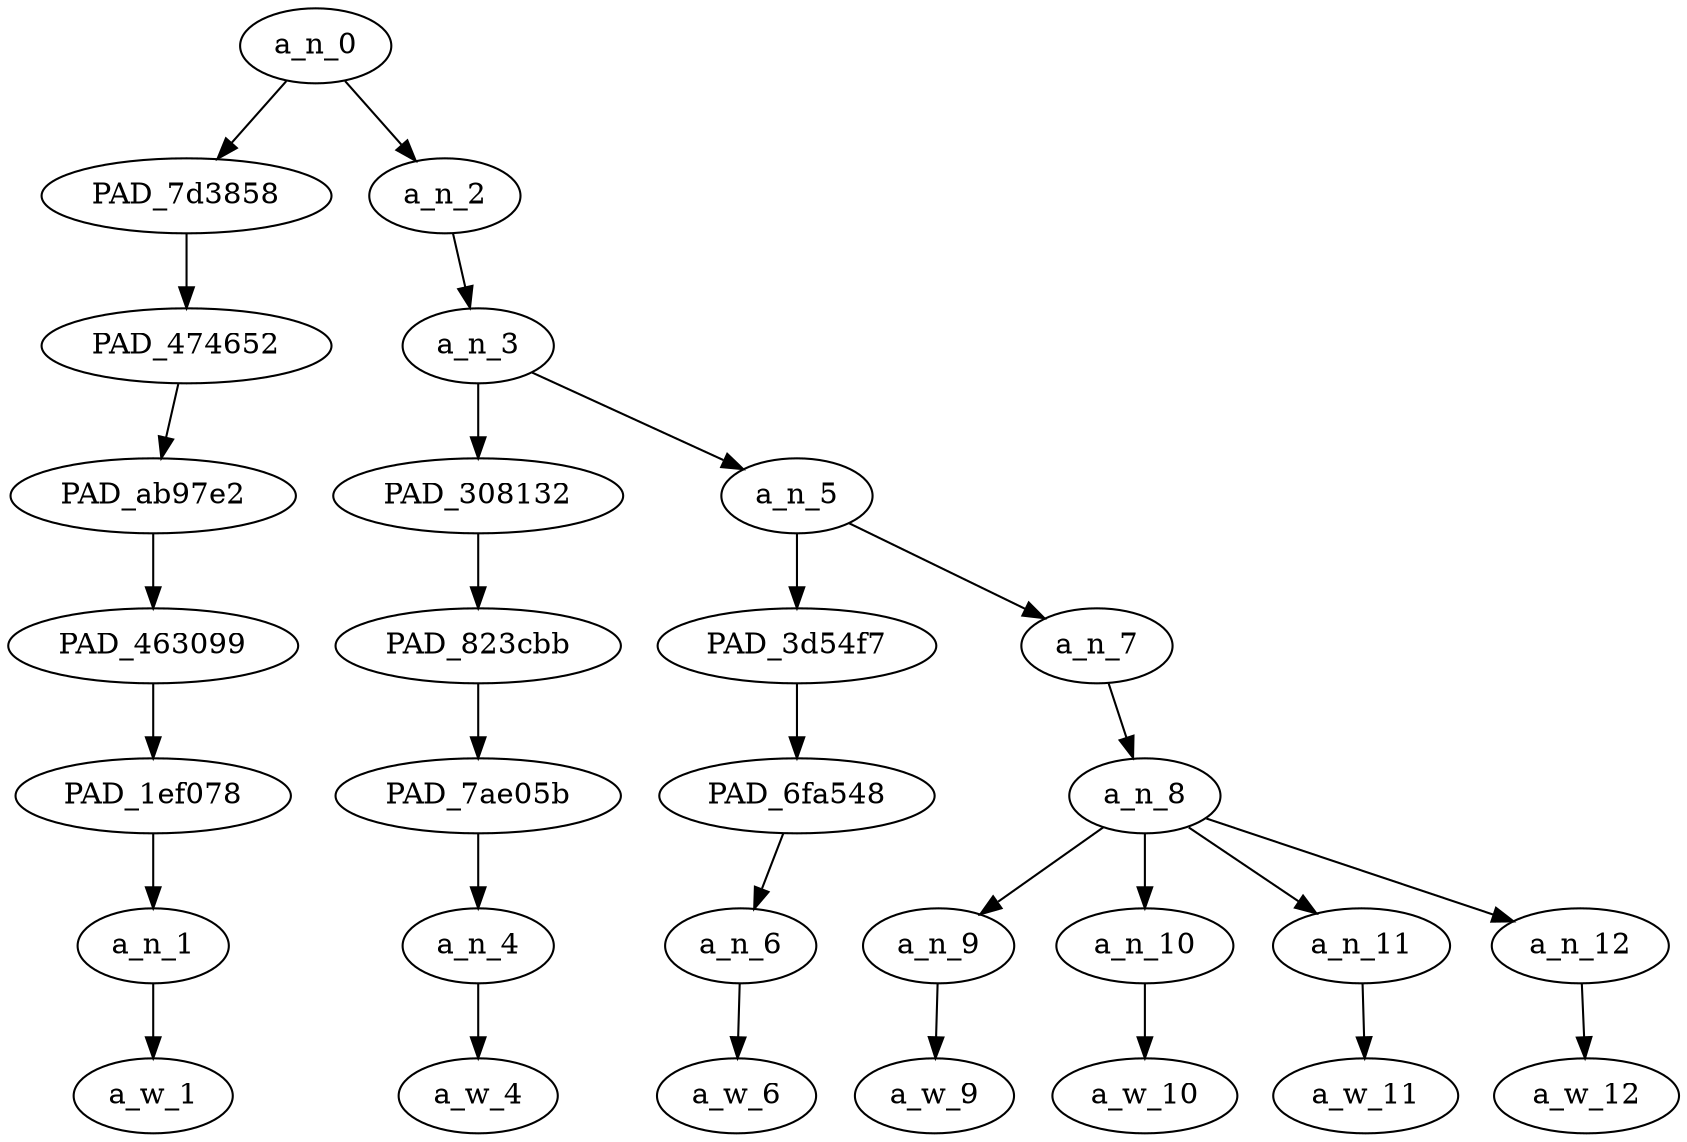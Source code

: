 strict digraph "" {
	a_n_0	[div_dir=-1,
		index=0,
		level=7,
		pos="1.0625,7!",
		text_span="[0, 1, 2, 3, 4, 5, 6]",
		value=0.99999999];
	PAD_7d3858	[div_dir=1,
		index=0,
		level=6,
		pos="0.0,6!",
		text_span="[0]",
		value=0.10113301];
	a_n_0 -> PAD_7d3858;
	a_n_2	[div_dir=-1,
		index=1,
		level=6,
		pos="2.125,6!",
		text_span="[1, 2, 3, 4, 5, 6]",
		value=0.89835090];
	a_n_0 -> a_n_2;
	PAD_474652	[div_dir=1,
		index=0,
		level=5,
		pos="0.0,5!",
		text_span="[0]",
		value=0.10113301];
	PAD_7d3858 -> PAD_474652;
	PAD_ab97e2	[div_dir=1,
		index=0,
		level=4,
		pos="0.0,4!",
		text_span="[0]",
		value=0.10113301];
	PAD_474652 -> PAD_ab97e2;
	PAD_463099	[div_dir=1,
		index=0,
		level=3,
		pos="0.0,3!",
		text_span="[0]",
		value=0.10113301];
	PAD_ab97e2 -> PAD_463099;
	PAD_1ef078	[div_dir=1,
		index=0,
		level=2,
		pos="0.0,2!",
		text_span="[0]",
		value=0.10113301];
	PAD_463099 -> PAD_1ef078;
	a_n_1	[div_dir=1,
		index=0,
		level=1,
		pos="0.0,1!",
		text_span="[0]",
		value=0.10113301];
	PAD_1ef078 -> a_n_1;
	a_w_1	[div_dir=0,
		index=0,
		level=0,
		pos="0,0!",
		text_span="[0]",
		value="<user>"];
	a_n_1 -> a_w_1;
	a_n_3	[div_dir=-1,
		index=1,
		level=5,
		pos="2.125,5!",
		text_span="[1, 2, 3, 4, 5, 6]",
		value=0.89773451];
	a_n_2 -> a_n_3;
	PAD_308132	[div_dir=1,
		index=1,
		level=4,
		pos="1.0,4!",
		text_span="[1]",
		value=0.06692211];
	a_n_3 -> PAD_308132;
	a_n_5	[div_dir=-1,
		index=2,
		level=4,
		pos="3.25,4!",
		text_span="[2, 3, 4, 5, 6]",
		value=0.83019601];
	a_n_3 -> a_n_5;
	PAD_823cbb	[div_dir=1,
		index=1,
		level=3,
		pos="1.0,3!",
		text_span="[1]",
		value=0.06692211];
	PAD_308132 -> PAD_823cbb;
	PAD_7ae05b	[div_dir=1,
		index=1,
		level=2,
		pos="1.0,2!",
		text_span="[1]",
		value=0.06692211];
	PAD_823cbb -> PAD_7ae05b;
	a_n_4	[div_dir=1,
		index=1,
		level=1,
		pos="1.0,1!",
		text_span="[1]",
		value=0.06692211];
	PAD_7ae05b -> a_n_4;
	a_w_4	[div_dir=0,
		index=1,
		level=0,
		pos="1,0!",
		text_span="[1]",
		value=i];
	a_n_4 -> a_w_4;
	PAD_3d54f7	[div_dir=-1,
		index=2,
		level=3,
		pos="2.0,3!",
		text_span="[2]",
		value=0.17536364];
	a_n_5 -> PAD_3d54f7;
	a_n_7	[div_dir=-1,
		index=3,
		level=3,
		pos="4.5,3!",
		text_span="[3, 4, 5, 6]",
		value=0.65404110];
	a_n_5 -> a_n_7;
	PAD_6fa548	[div_dir=-1,
		index=2,
		level=2,
		pos="2.0,2!",
		text_span="[2]",
		value=0.17536364];
	PAD_3d54f7 -> PAD_6fa548;
	a_n_6	[div_dir=-1,
		index=2,
		level=1,
		pos="2.0,1!",
		text_span="[2]",
		value=0.17536364];
	PAD_6fa548 -> a_n_6;
	a_w_6	[div_dir=0,
		index=2,
		level=0,
		pos="2,0!",
		text_span="[2]",
		value=aint];
	a_n_6 -> a_w_6;
	a_n_8	[div_dir=-1,
		index=3,
		level=2,
		pos="4.5,2!",
		text_span="[3, 4, 5, 6]",
		value=0.65327922];
	a_n_7 -> a_n_8;
	a_n_9	[div_dir=1,
		index=3,
		level=1,
		pos="3.0,1!",
		text_span="[3]",
		value=0.08138648];
	a_n_8 -> a_n_9;
	a_n_10	[div_dir=-1,
		index=4,
		level=1,
		pos="4.0,1!",
		text_span="[4]",
		value=0.10810687];
	a_n_8 -> a_n_10;
	a_n_11	[div_dir=1,
		index=5,
		level=1,
		pos="5.0,1!",
		text_span="[5]",
		value=0.14140397];
	a_n_8 -> a_n_11;
	a_n_12	[div_dir=-1,
		index=6,
		level=1,
		pos="6.0,1!",
		text_span="[6]",
		value=0.32162002];
	a_n_8 -> a_n_12;
	a_w_9	[div_dir=0,
		index=3,
		level=0,
		pos="3,0!",
		text_span="[3]",
		value=talking];
	a_n_9 -> a_w_9;
	a_w_10	[div_dir=0,
		index=4,
		level=0,
		pos="4,0!",
		text_span="[4]",
		value=bout];
	a_n_10 -> a_w_10;
	a_w_11	[div_dir=0,
		index=5,
		level=0,
		pos="5,0!",
		text_span="[5]",
		value=you];
	a_n_11 -> a_w_11;
	a_w_12	[div_dir=0,
		index=6,
		level=0,
		pos="6,0!",
		text_span="[6]",
		value=negro];
	a_n_12 -> a_w_12;
}
